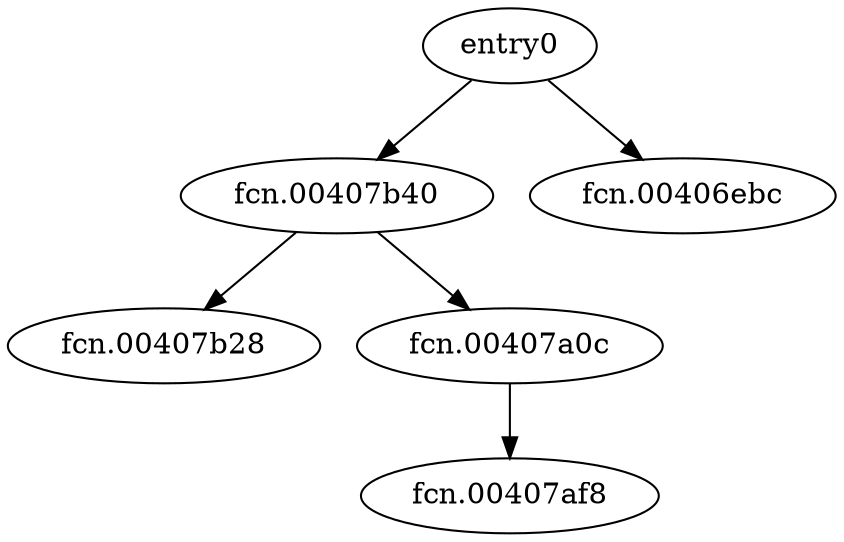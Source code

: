 digraph code {
  "0x00406e18" [label="entry0"];
  "0x00406e18" -> "0x00407b40";
  "0x00407b40" [label="fcn.00407b40"];
  "0x00406e18" -> "0x00406ebc";
  "0x00406ebc" [label="fcn.00406ebc"];
  "0x00407b40" [label="fcn.00407b40"];
  "0x00407b40" -> "0x00407b28";
  "0x00407b28" [label="fcn.00407b28"];
  "0x00407b40" -> "0x00407a0c";
  "0x00407a0c" [label="fcn.00407a0c"];
  "0x00407a0c" [label="fcn.00407a0c"];
  "0x00407a0c" -> "0x00407af8";
  "0x00407af8" [label="fcn.00407af8"];
}